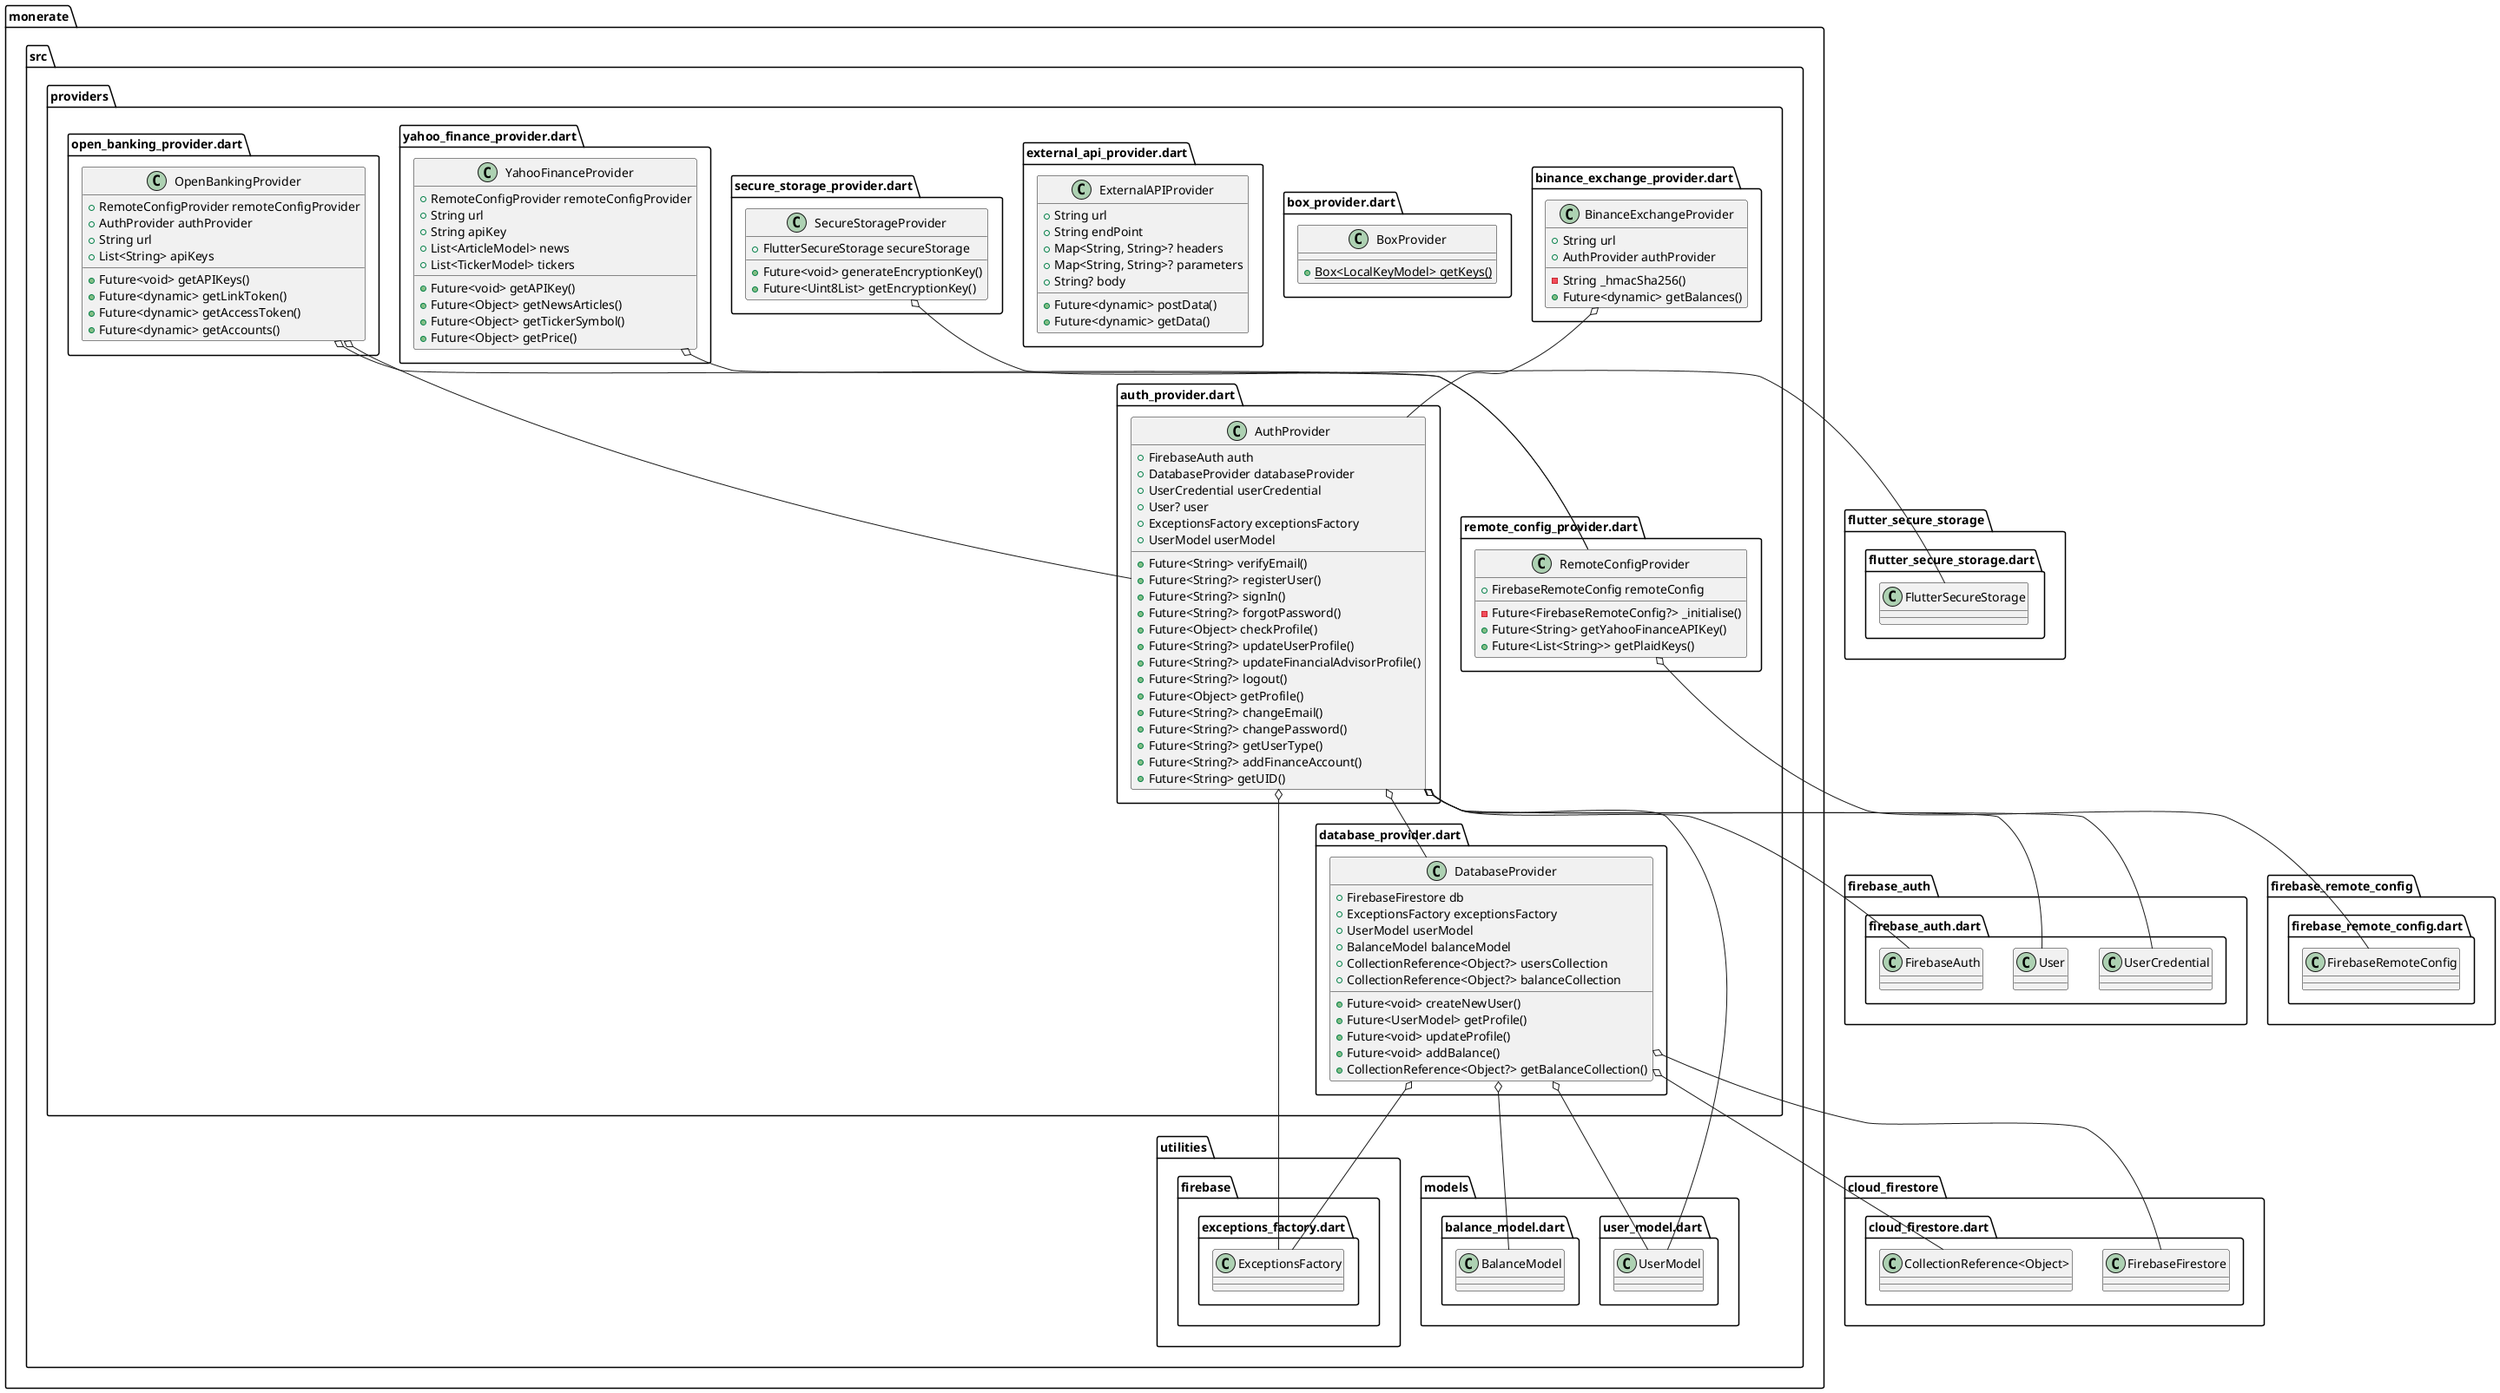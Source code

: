 @startuml
set namespaceSeparator ::

class "monerate::src::providers::auth_provider.dart::AuthProvider" {
  +FirebaseAuth auth
  +DatabaseProvider databaseProvider
  +UserCredential userCredential
  +User? user
  +ExceptionsFactory exceptionsFactory
  +UserModel userModel
  +Future<String> verifyEmail()
  +Future<String?> registerUser()
  +Future<String?> signIn()
  +Future<String?> forgotPassword()
  +Future<Object> checkProfile()
  +Future<String?> updateUserProfile()
  +Future<String?> updateFinancialAdvisorProfile()
  +Future<String?> logout()
  +Future<Object> getProfile()
  +Future<String?> changeEmail()
  +Future<String?> changePassword()
  +Future<String?> getUserType()
  +Future<String?> addFinanceAccount()
  +Future<String> getUID()
}

"monerate::src::providers::auth_provider.dart::AuthProvider" o-- "firebase_auth::firebase_auth.dart::FirebaseAuth"
"monerate::src::providers::auth_provider.dart::AuthProvider" o-- "monerate::src::providers::database_provider.dart::DatabaseProvider"
"monerate::src::providers::auth_provider.dart::AuthProvider" o-- "firebase_auth::firebase_auth.dart::UserCredential"
"monerate::src::providers::auth_provider.dart::AuthProvider" o-- "firebase_auth::firebase_auth.dart::User"
"monerate::src::providers::auth_provider.dart::AuthProvider" o-- "monerate::src::utilities::firebase::exceptions_factory.dart::ExceptionsFactory"
"monerate::src::providers::auth_provider.dart::AuthProvider" o-- "monerate::src::models::user_model.dart::UserModel"

class "monerate::src::providers::binance_exchange_provider.dart::BinanceExchangeProvider" {
  +String url
  +AuthProvider authProvider
  -String _hmacSha256()
  +Future<dynamic> getBalances()
}

"monerate::src::providers::binance_exchange_provider.dart::BinanceExchangeProvider" o-- "monerate::src::providers::auth_provider.dart::AuthProvider"

class "monerate::src::providers::box_provider.dart::BoxProvider" {
  {static} +Box<LocalKeyModel> getKeys()
}

class "monerate::src::providers::database_provider.dart::DatabaseProvider" {
  +FirebaseFirestore db
  +ExceptionsFactory exceptionsFactory
  +UserModel userModel
  +BalanceModel balanceModel
  +CollectionReference<Object?> usersCollection
  +CollectionReference<Object?> balanceCollection
  +Future<void> createNewUser()
  +Future<UserModel> getProfile()
  +Future<void> updateProfile()
  +Future<void> addBalance()
  +CollectionReference<Object?> getBalanceCollection()
}

"monerate::src::providers::database_provider.dart::DatabaseProvider" o-- "cloud_firestore::cloud_firestore.dart::FirebaseFirestore"
"monerate::src::providers::database_provider.dart::DatabaseProvider" o-- "monerate::src::utilities::firebase::exceptions_factory.dart::ExceptionsFactory"
"monerate::src::providers::database_provider.dart::DatabaseProvider" o-- "monerate::src::models::user_model.dart::UserModel"
"monerate::src::providers::database_provider.dart::DatabaseProvider" o-- "monerate::src::models::balance_model.dart::BalanceModel"
"monerate::src::providers::database_provider.dart::DatabaseProvider" o-- "cloud_firestore::cloud_firestore.dart::CollectionReference<Object>"

class "monerate::src::providers::external_api_provider.dart::ExternalAPIProvider" {
  +String url
  +String endPoint
  +Map<String, String>? headers
  +Map<String, String>? parameters
  +String? body
  +Future<dynamic> postData()
  +Future<dynamic> getData()
}

class "monerate::src::providers::open_banking_provider.dart::OpenBankingProvider" {
  +RemoteConfigProvider remoteConfigProvider
  +AuthProvider authProvider
  +String url
  +List<String> apiKeys
  +Future<void> getAPIKeys()
  +Future<dynamic> getLinkToken()
  +Future<dynamic> getAccessToken()
  +Future<dynamic> getAccounts()
}

"monerate::src::providers::open_banking_provider.dart::OpenBankingProvider" o-- "monerate::src::providers::remote_config_provider.dart::RemoteConfigProvider"
"monerate::src::providers::open_banking_provider.dart::OpenBankingProvider" o-- "monerate::src::providers::auth_provider.dart::AuthProvider"

class "monerate::src::providers::remote_config_provider.dart::RemoteConfigProvider" {
  +FirebaseRemoteConfig remoteConfig
  -Future<FirebaseRemoteConfig?> _initialise()
  +Future<String> getYahooFinanceAPIKey()
  +Future<List<String>> getPlaidKeys()
}

"monerate::src::providers::remote_config_provider.dart::RemoteConfigProvider" o-- "firebase_remote_config::firebase_remote_config.dart::FirebaseRemoteConfig"

class "monerate::src::providers::secure_storage_provider.dart::SecureStorageProvider" {
  +FlutterSecureStorage secureStorage
  +Future<void> generateEncryptionKey()
  +Future<Uint8List> getEncryptionKey()
}

"monerate::src::providers::secure_storage_provider.dart::SecureStorageProvider" o-- "flutter_secure_storage::flutter_secure_storage.dart::FlutterSecureStorage"

class "monerate::src::providers::yahoo_finance_provider.dart::YahooFinanceProvider" {
  +RemoteConfigProvider remoteConfigProvider
  +String url
  +String apiKey
  +List<ArticleModel> news
  +List<TickerModel> tickers
  +Future<void> getAPIKey()
  +Future<Object> getNewsArticles()
  +Future<Object> getTickerSymbol()
  +Future<Object> getPrice()
}

"monerate::src::providers::yahoo_finance_provider.dart::YahooFinanceProvider" o-- "monerate::src::providers::remote_config_provider.dart::RemoteConfigProvider"


@enduml